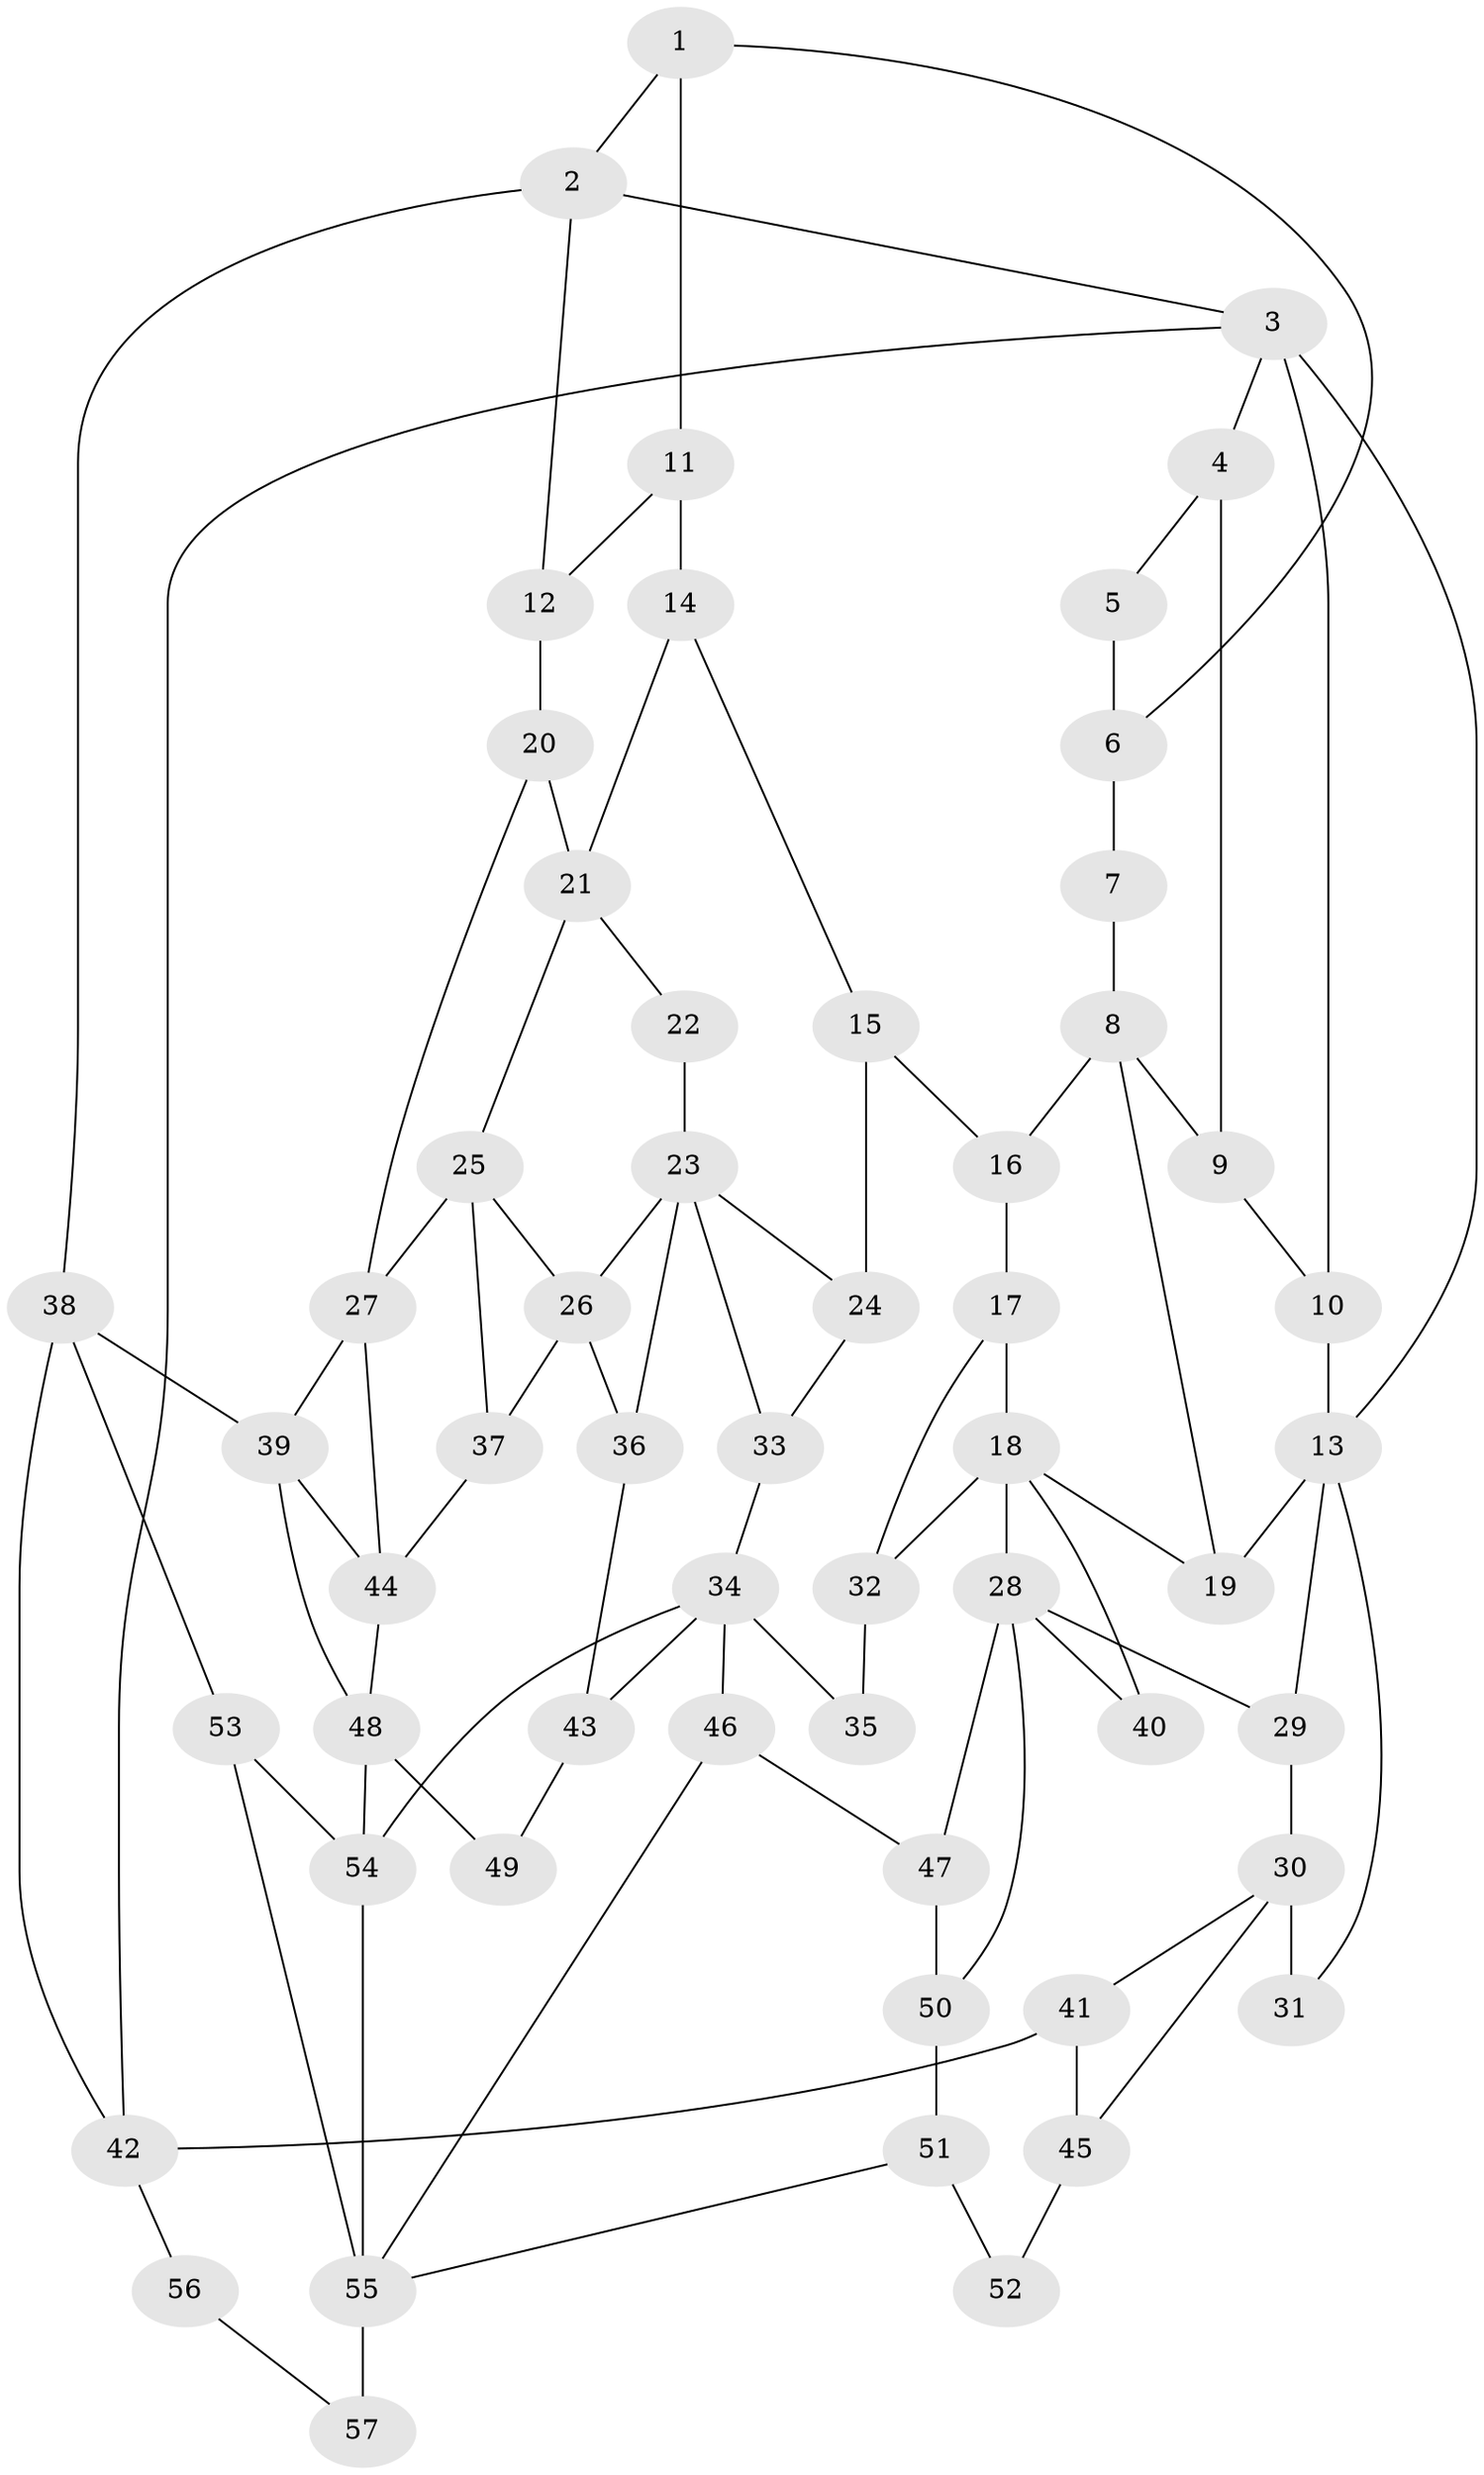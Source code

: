 // original degree distribution, {3: 0.02654867256637168, 4: 0.25663716814159293, 6: 0.24778761061946902, 5: 0.4690265486725664}
// Generated by graph-tools (version 1.1) at 2025/38/03/09/25 02:38:45]
// undirected, 57 vertices, 94 edges
graph export_dot {
graph [start="1"]
  node [color=gray90,style=filled];
  1;
  2;
  3;
  4;
  5;
  6;
  7;
  8;
  9;
  10;
  11;
  12;
  13;
  14;
  15;
  16;
  17;
  18;
  19;
  20;
  21;
  22;
  23;
  24;
  25;
  26;
  27;
  28;
  29;
  30;
  31;
  32;
  33;
  34;
  35;
  36;
  37;
  38;
  39;
  40;
  41;
  42;
  43;
  44;
  45;
  46;
  47;
  48;
  49;
  50;
  51;
  52;
  53;
  54;
  55;
  56;
  57;
  1 -- 2 [weight=1.0];
  1 -- 6 [weight=1.0];
  1 -- 11 [weight=2.0];
  2 -- 3 [weight=1.0];
  2 -- 12 [weight=1.0];
  2 -- 38 [weight=1.0];
  3 -- 4 [weight=1.0];
  3 -- 10 [weight=2.0];
  3 -- 13 [weight=1.0];
  3 -- 42 [weight=1.0];
  4 -- 5 [weight=1.0];
  4 -- 9 [weight=2.0];
  5 -- 6 [weight=1.0];
  6 -- 7 [weight=1.0];
  7 -- 8 [weight=2.0];
  8 -- 9 [weight=2.0];
  8 -- 16 [weight=1.0];
  8 -- 19 [weight=1.0];
  9 -- 10 [weight=2.0];
  10 -- 13 [weight=1.0];
  11 -- 12 [weight=1.0];
  11 -- 14 [weight=2.0];
  12 -- 20 [weight=2.0];
  13 -- 19 [weight=1.0];
  13 -- 29 [weight=1.0];
  13 -- 31 [weight=1.0];
  14 -- 15 [weight=1.0];
  14 -- 21 [weight=1.0];
  15 -- 16 [weight=1.0];
  15 -- 24 [weight=1.0];
  16 -- 17 [weight=1.0];
  17 -- 18 [weight=1.0];
  17 -- 32 [weight=1.0];
  18 -- 19 [weight=1.0];
  18 -- 28 [weight=1.0];
  18 -- 32 [weight=1.0];
  18 -- 40 [weight=2.0];
  20 -- 21 [weight=1.0];
  20 -- 27 [weight=2.0];
  21 -- 22 [weight=1.0];
  21 -- 25 [weight=1.0];
  22 -- 23 [weight=2.0];
  23 -- 24 [weight=1.0];
  23 -- 26 [weight=1.0];
  23 -- 33 [weight=1.0];
  23 -- 36 [weight=1.0];
  24 -- 33 [weight=1.0];
  25 -- 26 [weight=1.0];
  25 -- 27 [weight=2.0];
  25 -- 37 [weight=1.0];
  26 -- 36 [weight=1.0];
  26 -- 37 [weight=1.0];
  27 -- 39 [weight=1.0];
  27 -- 44 [weight=1.0];
  28 -- 29 [weight=2.0];
  28 -- 40 [weight=1.0];
  28 -- 47 [weight=1.0];
  28 -- 50 [weight=1.0];
  29 -- 30 [weight=2.0];
  30 -- 31 [weight=2.0];
  30 -- 41 [weight=1.0];
  30 -- 45 [weight=1.0];
  32 -- 35 [weight=1.0];
  33 -- 34 [weight=1.0];
  34 -- 35 [weight=2.0];
  34 -- 43 [weight=1.0];
  34 -- 46 [weight=1.0];
  34 -- 54 [weight=1.0];
  36 -- 43 [weight=1.0];
  37 -- 44 [weight=1.0];
  38 -- 39 [weight=1.0];
  38 -- 42 [weight=1.0];
  38 -- 53 [weight=1.0];
  39 -- 44 [weight=1.0];
  39 -- 48 [weight=1.0];
  41 -- 42 [weight=1.0];
  41 -- 45 [weight=1.0];
  42 -- 56 [weight=1.0];
  43 -- 49 [weight=1.0];
  44 -- 48 [weight=2.0];
  45 -- 52 [weight=1.0];
  46 -- 47 [weight=1.0];
  46 -- 55 [weight=1.0];
  47 -- 50 [weight=1.0];
  48 -- 49 [weight=2.0];
  48 -- 54 [weight=1.0];
  50 -- 51 [weight=1.0];
  51 -- 52 [weight=1.0];
  51 -- 55 [weight=1.0];
  53 -- 54 [weight=1.0];
  53 -- 55 [weight=1.0];
  54 -- 55 [weight=1.0];
  55 -- 57 [weight=2.0];
  56 -- 57 [weight=1.0];
}
